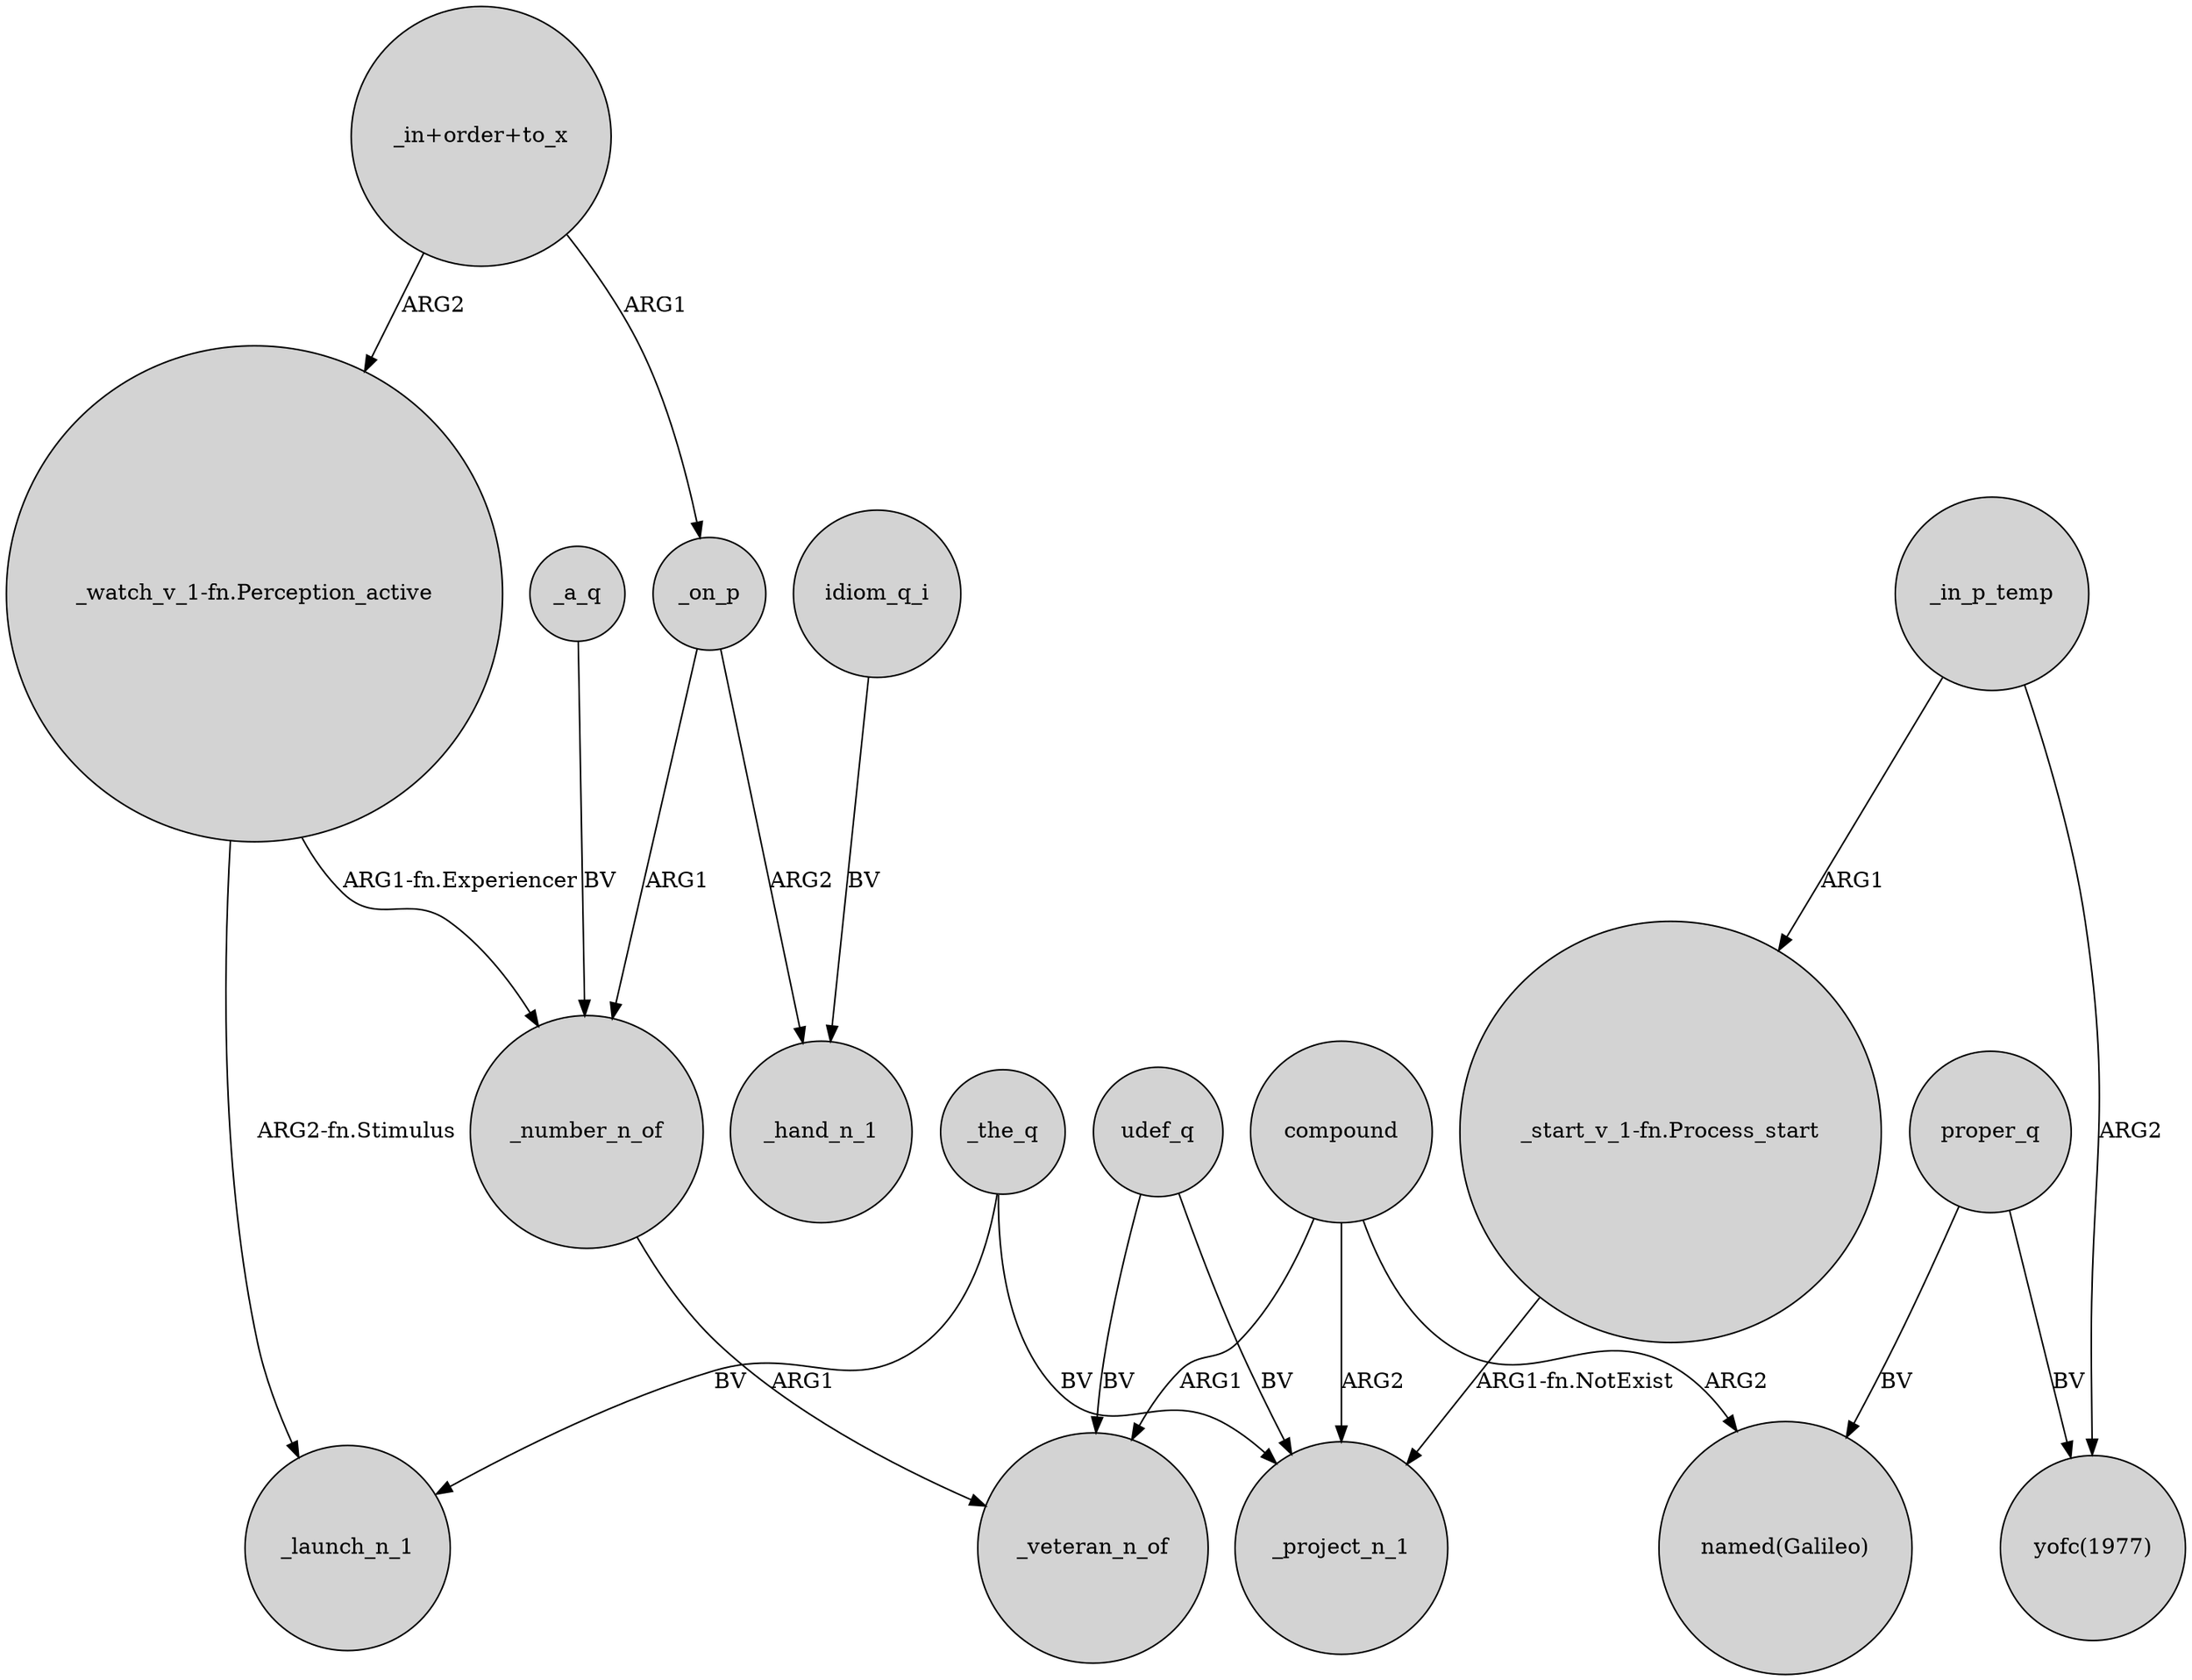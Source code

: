 digraph {
	node [shape=circle style=filled]
	_on_p -> _number_n_of [label=ARG1]
	_a_q -> _number_n_of [label=BV]
	idiom_q_i -> _hand_n_1 [label=BV]
	"_watch_v_1-fn.Perception_active" -> _number_n_of [label="ARG1-fn.Experiencer"]
	proper_q -> "yofc(1977)" [label=BV]
	_in_p_temp -> "yofc(1977)" [label=ARG2]
	udef_q -> _project_n_1 [label=BV]
	_the_q -> _launch_n_1 [label=BV]
	_the_q -> _project_n_1 [label=BV]
	_number_n_of -> _veteran_n_of [label=ARG1]
	"_in+order+to_x" -> _on_p [label=ARG1]
	"_in+order+to_x" -> "_watch_v_1-fn.Perception_active" [label=ARG2]
	"_start_v_1-fn.Process_start" -> _project_n_1 [label="ARG1-fn.NotExist"]
	compound -> _project_n_1 [label=ARG2]
	proper_q -> "named(Galileo)" [label=BV]
	udef_q -> _veteran_n_of [label=BV]
	_on_p -> _hand_n_1 [label=ARG2]
	_in_p_temp -> "_start_v_1-fn.Process_start" [label=ARG1]
	compound -> _veteran_n_of [label=ARG1]
	compound -> "named(Galileo)" [label=ARG2]
	"_watch_v_1-fn.Perception_active" -> _launch_n_1 [label="ARG2-fn.Stimulus"]
}
